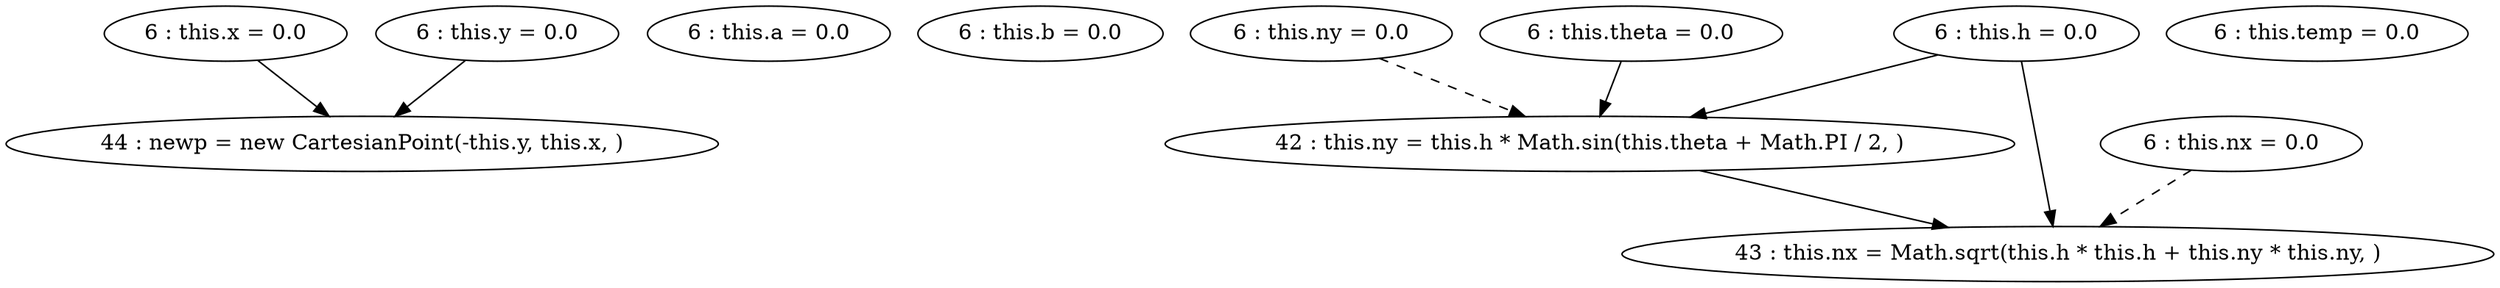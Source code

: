 digraph G {
"6 : this.x = 0.0"
"6 : this.x = 0.0" -> "44 : newp = new CartesianPoint(-this.y, this.x, )"
"6 : this.y = 0.0"
"6 : this.y = 0.0" -> "44 : newp = new CartesianPoint(-this.y, this.x, )"
"6 : this.a = 0.0"
"6 : this.b = 0.0"
"6 : this.h = 0.0"
"6 : this.h = 0.0" -> "42 : this.ny = this.h * Math.sin(this.theta + Math.PI / 2, )"
"6 : this.h = 0.0" -> "43 : this.nx = Math.sqrt(this.h * this.h + this.ny * this.ny, )"
"6 : this.nx = 0.0"
"6 : this.nx = 0.0" -> "43 : this.nx = Math.sqrt(this.h * this.h + this.ny * this.ny, )" [style=dashed]
"6 : this.ny = 0.0"
"6 : this.ny = 0.0" -> "42 : this.ny = this.h * Math.sin(this.theta + Math.PI / 2, )" [style=dashed]
"6 : this.theta = 0.0"
"6 : this.theta = 0.0" -> "42 : this.ny = this.h * Math.sin(this.theta + Math.PI / 2, )"
"6 : this.temp = 0.0"
"42 : this.ny = this.h * Math.sin(this.theta + Math.PI / 2, )"
"42 : this.ny = this.h * Math.sin(this.theta + Math.PI / 2, )" -> "43 : this.nx = Math.sqrt(this.h * this.h + this.ny * this.ny, )"
"43 : this.nx = Math.sqrt(this.h * this.h + this.ny * this.ny, )"
"44 : newp = new CartesianPoint(-this.y, this.x, )"
}